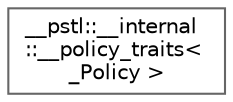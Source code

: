 digraph "Graphical Class Hierarchy"
{
 // LATEX_PDF_SIZE
  bgcolor="transparent";
  edge [fontname=Helvetica,fontsize=10,labelfontname=Helvetica,labelfontsize=10];
  node [fontname=Helvetica,fontsize=10,shape=box,height=0.2,width=0.4];
  rankdir="LR";
  Node0 [id="Node000000",label="__pstl::__internal\l::__policy_traits\< \l_Policy \>",height=0.2,width=0.4,color="grey40", fillcolor="white", style="filled",URL="$struct____pstl_1_1____internal_1_1____policy__traits.html",tooltip=" "];
}

